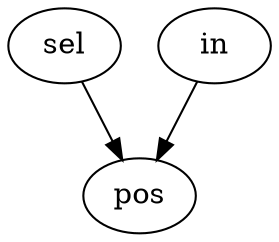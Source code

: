 strict digraph "" {
	sel	[complexity=1,
		importance=0.749999843194,
		rank=0.749999843194];
	pos	[complexity=0,
		importance=0.499999686387,
		rank=0.0];
	sel -> pos;
	in	[complexity=1,
		importance=2.24999890236,
		rank=2.24999890236];
	in -> pos;
}
